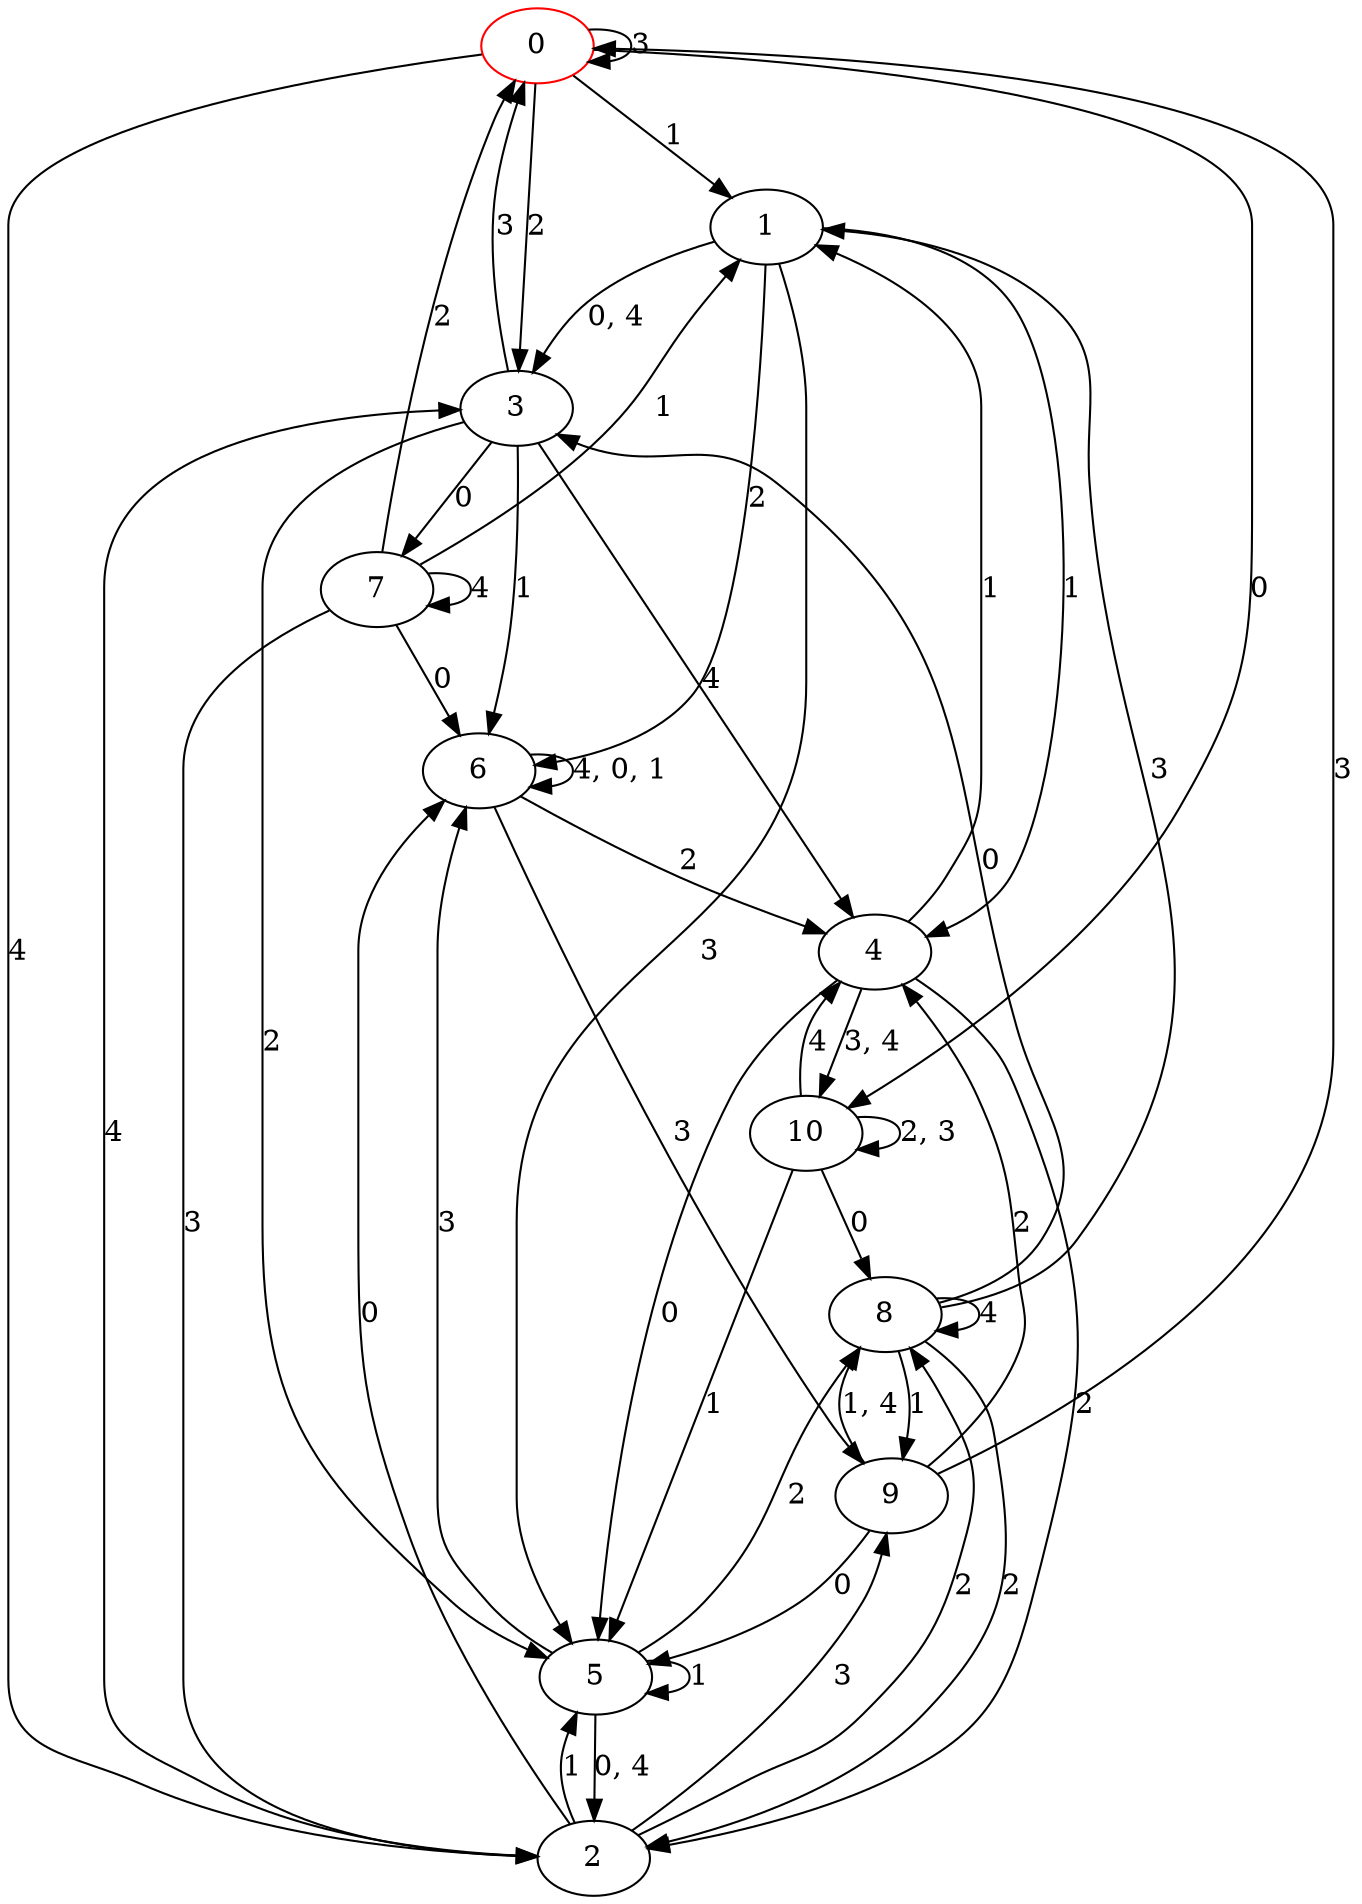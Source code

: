 digraph g {
0 [label= "0"] [color="red"];
1 [label= "1"];
2 [label= "2"];
3 [label= "3"];
4 [label= "4"];
5 [label= "5"];
6 [label= "6"];
7 [label= "7"];
8 [label= "8"];
9 [label= "9"];
10 [label= "10"];
0 -> 10[label= "0"];
0 -> 1[label= "1"];
0 -> 3[label= "2"];
0 -> 0[label= "3"];
0 -> 2[label= "4"];
1 -> 4[label= "1"];
1 -> 6[label= "2"];
1 -> 5[label= "3"];
2 -> 6[label= "0"];
2 -> 5[label= "1"];
2 -> 8[label= "2"];
2 -> 9[label= "3"];
2 -> 3[label= "4"];
3 -> 7[label= "0"];
3 -> 6[label= "1"];
3 -> 5[label= "2"];
3 -> 0[label= "3"];
3 -> 4[label= "4"];
4 -> 5[label= "0"];
4 -> 1[label= "1"];
4 -> 2[label= "2"];
5 -> 5[label= "1"];
5 -> 8[label= "2"];
5 -> 6[label= "3"];
6 -> 4[label= "2"];
6 -> 9[label= "3"];
7 -> 6[label= "0"];
7 -> 1[label= "1"];
7 -> 0[label= "2"];
7 -> 2[label= "3"];
7 -> 7[label= "4"];
8 -> 3[label= "0"];
8 -> 9[label= "1"];
8 -> 2[label= "2"];
8 -> 1[label= "3"];
8 -> 8[label= "4"];
9 -> 5[label= "0"];
9 -> 4[label= "2"];
9 -> 0[label= "3"];
10 -> 8[label= "0"];
10 -> 5[label= "1"];
10 -> 4[label= "4"];
1 -> 3[label= "0, 4"];
4 -> 10[label= "3, 4"];
5 -> 2[label= "0, 4"];
6 -> 6[label= "4, 0, 1"];
9 -> 8[label= "1, 4"];
10 -> 10[label= "2, 3"];
}

